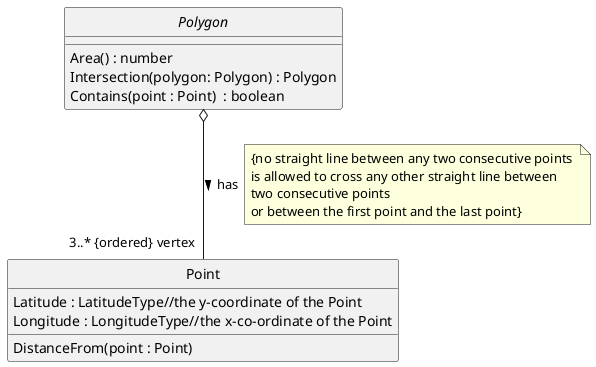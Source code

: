 @startuml
hide circle

abstract Polygon { 
Area() : number
Intersection(polygon: Polygon) : Polygon
Contains(point : Point)  : boolean
} 

class Point 
'A point in a rectangle representing an Equirectangular projection of the Earth's surface.
{
  Latitude : LatitudeType//the y-coordinate of the Point
  Longitude : LongitudeType//the x-co-ordinate of the Point
  DistanceFrom(point : Point)
}

Polygon o-- "3..* {ordered} vertex" Point : > has
note right on link
{no straight line between any two consecutive points 
is allowed to cross any other straight line between 
two consecutive points 
or between the first point and the last point}
end note
@enduml